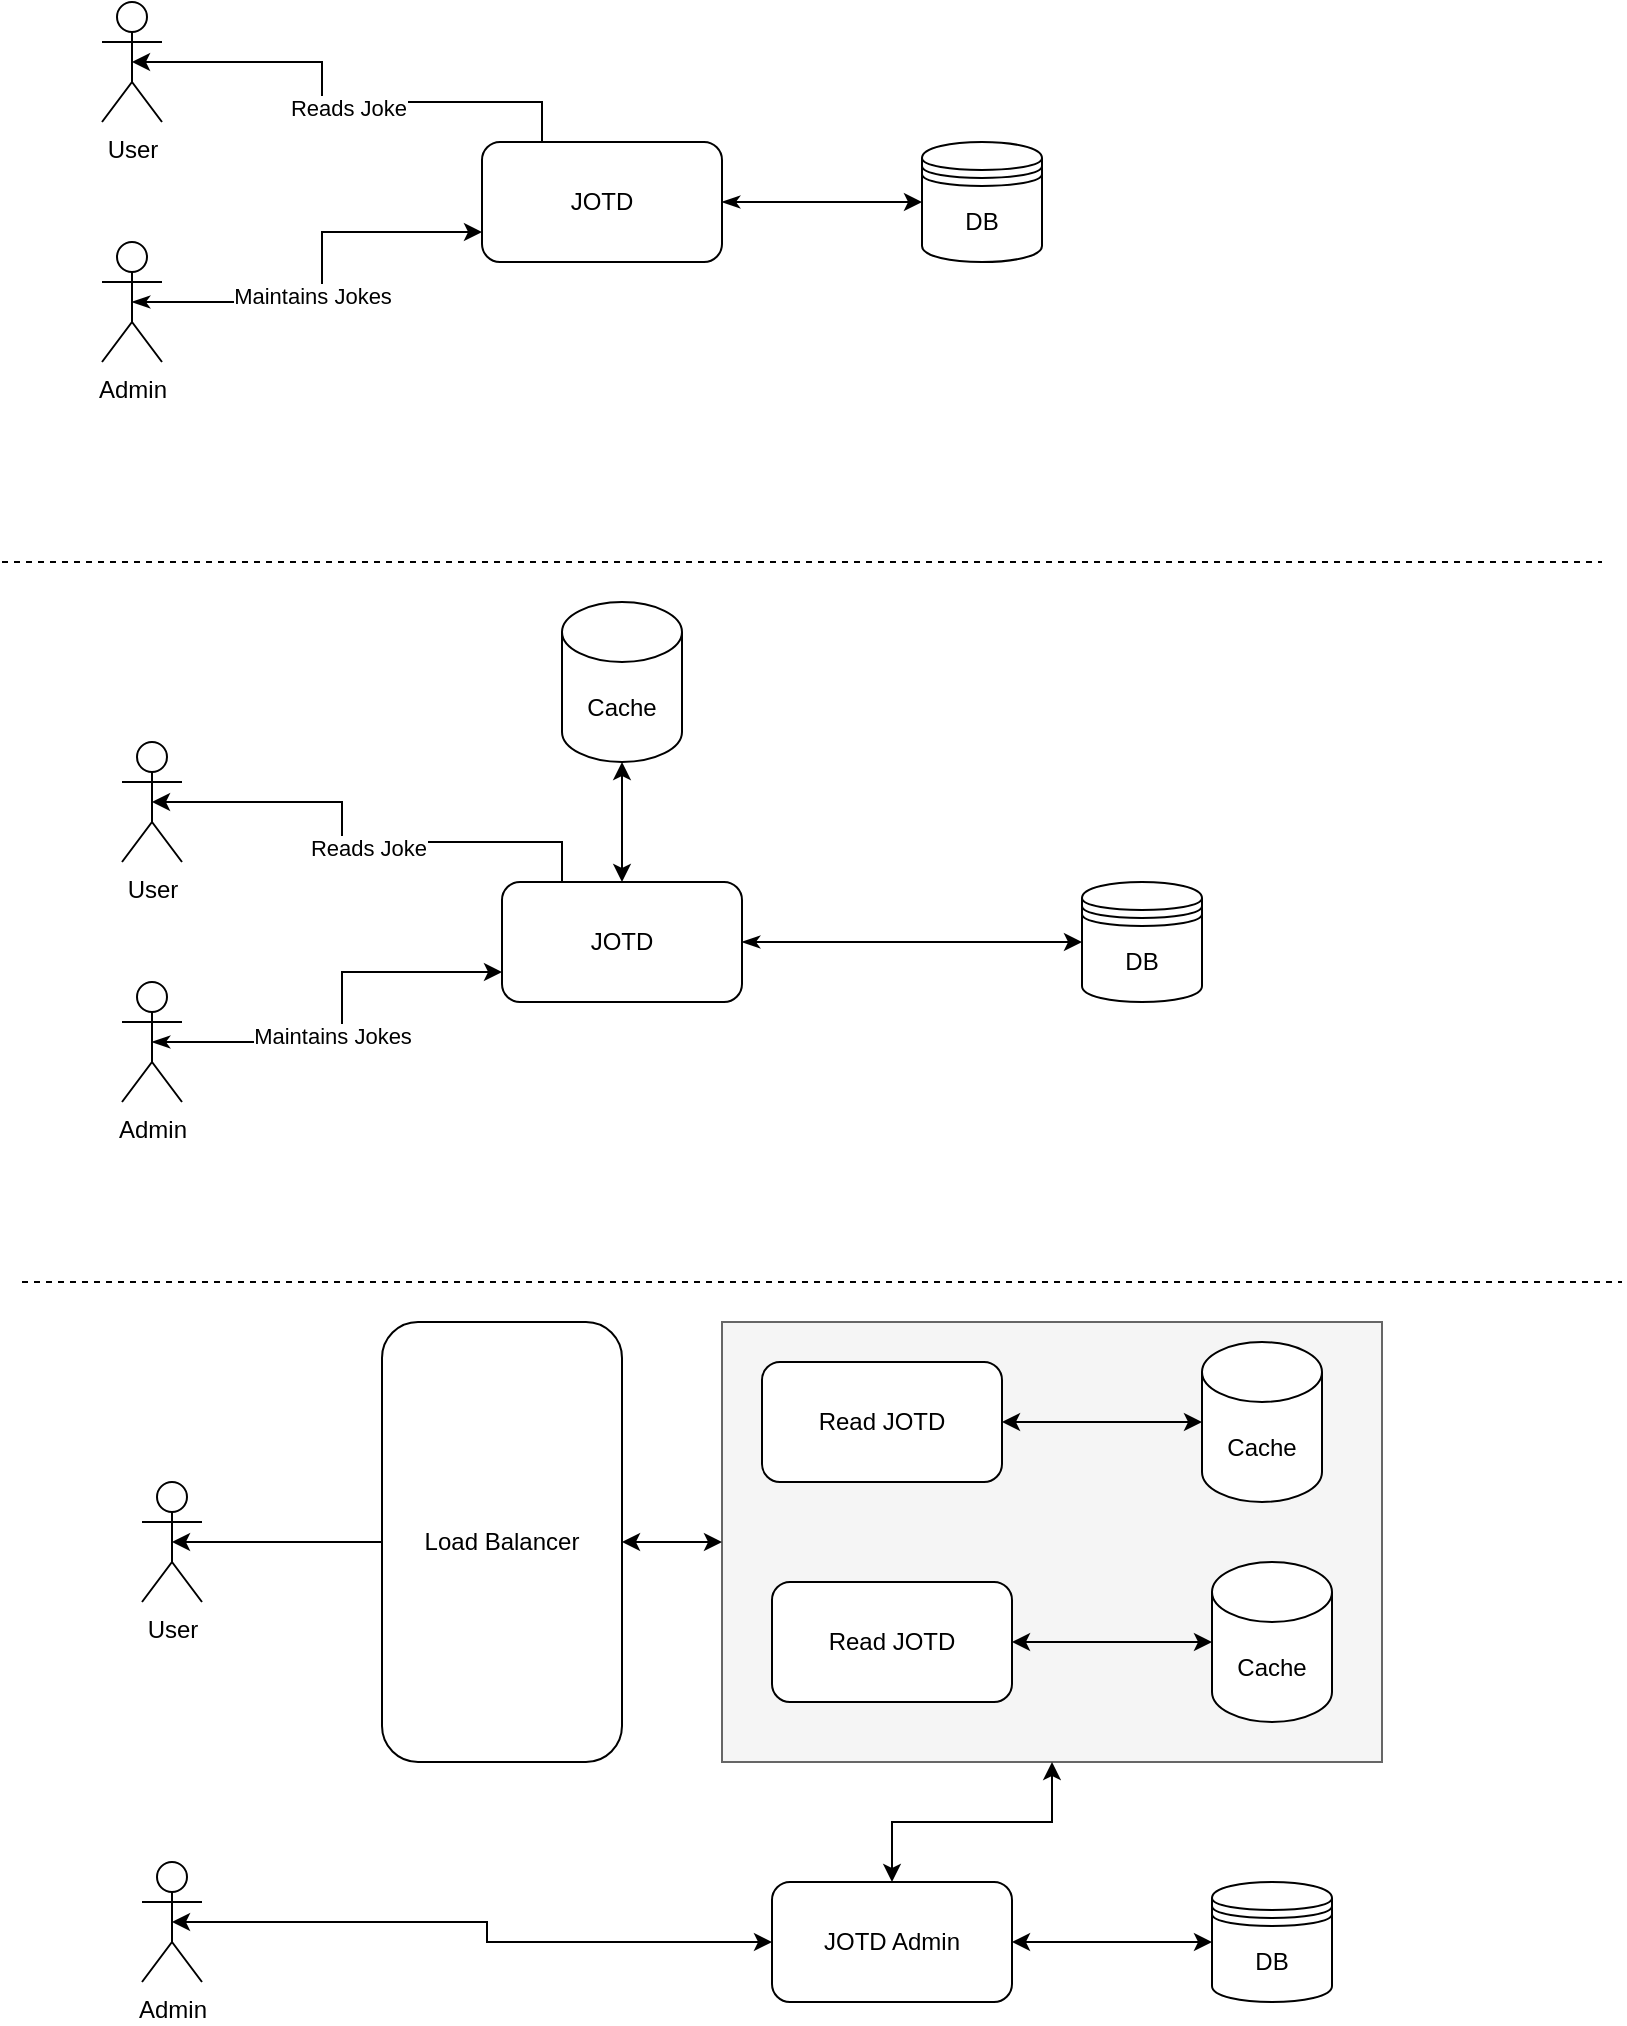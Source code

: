 <mxfile version="24.7.17">
  <diagram name="Current" id="gAfq713w-tOX-155D2GU">
    <mxGraphModel dx="1434" dy="738" grid="1" gridSize="10" guides="1" tooltips="1" connect="1" arrows="1" fold="1" page="1" pageScale="1" pageWidth="850" pageHeight="1100" math="0" shadow="0">
      <root>
        <mxCell id="0" />
        <mxCell id="1" parent="0" />
        <mxCell id="vl1iALryFg6FQF2gkpKz-39" value="" style="rounded=0;whiteSpace=wrap;html=1;fillColor=#f5f5f5;fontColor=#333333;strokeColor=#666666;" vertex="1" parent="1">
          <mxGeometry x="390" y="740" width="330" height="220" as="geometry" />
        </mxCell>
        <mxCell id="vl1iALryFg6FQF2gkpKz-2" value="User" style="shape=umlActor;verticalLabelPosition=bottom;verticalAlign=top;html=1;outlineConnect=0;" vertex="1" parent="1">
          <mxGeometry x="80" y="80" width="30" height="60" as="geometry" />
        </mxCell>
        <mxCell id="vl1iALryFg6FQF2gkpKz-13" style="edgeStyle=orthogonalEdgeStyle;rounded=0;orthogonalLoop=1;jettySize=auto;html=1;exitX=0.5;exitY=0.5;exitDx=0;exitDy=0;exitPerimeter=0;entryX=0;entryY=0.75;entryDx=0;entryDy=0;startArrow=classicThin;startFill=1;" edge="1" parent="1" source="vl1iALryFg6FQF2gkpKz-3" target="vl1iALryFg6FQF2gkpKz-9">
          <mxGeometry relative="1" as="geometry" />
        </mxCell>
        <mxCell id="vl1iALryFg6FQF2gkpKz-16" value="Maintains Jokes" style="edgeLabel;html=1;align=center;verticalAlign=middle;resizable=0;points=[];" vertex="1" connectable="0" parent="vl1iALryFg6FQF2gkpKz-13">
          <mxGeometry x="-0.143" y="3" relative="1" as="geometry">
            <mxPoint as="offset" />
          </mxGeometry>
        </mxCell>
        <mxCell id="vl1iALryFg6FQF2gkpKz-3" value="Admin" style="shape=umlActor;verticalLabelPosition=bottom;verticalAlign=top;html=1;outlineConnect=0;" vertex="1" parent="1">
          <mxGeometry x="80" y="200" width="30" height="60" as="geometry" />
        </mxCell>
        <mxCell id="vl1iALryFg6FQF2gkpKz-5" value="DB" style="shape=datastore;whiteSpace=wrap;html=1;" vertex="1" parent="1">
          <mxGeometry x="490" y="150" width="60" height="60" as="geometry" />
        </mxCell>
        <mxCell id="vl1iALryFg6FQF2gkpKz-14" style="edgeStyle=orthogonalEdgeStyle;rounded=0;orthogonalLoop=1;jettySize=auto;html=1;exitX=1;exitY=0.5;exitDx=0;exitDy=0;entryX=0;entryY=0.5;entryDx=0;entryDy=0;startArrow=classicThin;startFill=1;" edge="1" parent="1" source="vl1iALryFg6FQF2gkpKz-9" target="vl1iALryFg6FQF2gkpKz-5">
          <mxGeometry relative="1" as="geometry" />
        </mxCell>
        <mxCell id="vl1iALryFg6FQF2gkpKz-9" value="JOTD" style="rounded=1;whiteSpace=wrap;html=1;" vertex="1" parent="1">
          <mxGeometry x="270" y="150" width="120" height="60" as="geometry" />
        </mxCell>
        <mxCell id="vl1iALryFg6FQF2gkpKz-12" style="edgeStyle=orthogonalEdgeStyle;rounded=0;orthogonalLoop=1;jettySize=auto;html=1;exitX=0.25;exitY=0;exitDx=0;exitDy=0;entryX=0.5;entryY=0.5;entryDx=0;entryDy=0;entryPerimeter=0;" edge="1" parent="1" source="vl1iALryFg6FQF2gkpKz-9" target="vl1iALryFg6FQF2gkpKz-2">
          <mxGeometry relative="1" as="geometry">
            <Array as="points">
              <mxPoint x="300" y="130" />
              <mxPoint x="190" y="130" />
              <mxPoint x="190" y="110" />
            </Array>
          </mxGeometry>
        </mxCell>
        <mxCell id="vl1iALryFg6FQF2gkpKz-15" value="Reads Joke" style="edgeLabel;html=1;align=center;verticalAlign=middle;resizable=0;points=[];" vertex="1" connectable="0" parent="vl1iALryFg6FQF2gkpKz-12">
          <mxGeometry x="-0.045" y="3" relative="1" as="geometry">
            <mxPoint as="offset" />
          </mxGeometry>
        </mxCell>
        <mxCell id="vl1iALryFg6FQF2gkpKz-17" value="" style="endArrow=none;dashed=1;html=1;rounded=0;" edge="1" parent="1">
          <mxGeometry width="50" height="50" relative="1" as="geometry">
            <mxPoint x="30" y="360" as="sourcePoint" />
            <mxPoint x="830" y="360" as="targetPoint" />
          </mxGeometry>
        </mxCell>
        <mxCell id="vl1iALryFg6FQF2gkpKz-18" value="User" style="shape=umlActor;verticalLabelPosition=bottom;verticalAlign=top;html=1;outlineConnect=0;" vertex="1" parent="1">
          <mxGeometry x="90" y="450" width="30" height="60" as="geometry" />
        </mxCell>
        <mxCell id="vl1iALryFg6FQF2gkpKz-19" style="edgeStyle=orthogonalEdgeStyle;rounded=0;orthogonalLoop=1;jettySize=auto;html=1;exitX=0.5;exitY=0.5;exitDx=0;exitDy=0;exitPerimeter=0;entryX=0;entryY=0.75;entryDx=0;entryDy=0;startArrow=classicThin;startFill=1;" edge="1" parent="1" source="vl1iALryFg6FQF2gkpKz-21" target="vl1iALryFg6FQF2gkpKz-24">
          <mxGeometry relative="1" as="geometry" />
        </mxCell>
        <mxCell id="vl1iALryFg6FQF2gkpKz-20" value="Maintains Jokes" style="edgeLabel;html=1;align=center;verticalAlign=middle;resizable=0;points=[];" vertex="1" connectable="0" parent="vl1iALryFg6FQF2gkpKz-19">
          <mxGeometry x="-0.143" y="3" relative="1" as="geometry">
            <mxPoint as="offset" />
          </mxGeometry>
        </mxCell>
        <mxCell id="vl1iALryFg6FQF2gkpKz-21" value="Admin" style="shape=umlActor;verticalLabelPosition=bottom;verticalAlign=top;html=1;outlineConnect=0;" vertex="1" parent="1">
          <mxGeometry x="90" y="570" width="30" height="60" as="geometry" />
        </mxCell>
        <mxCell id="vl1iALryFg6FQF2gkpKz-22" value="DB" style="shape=datastore;whiteSpace=wrap;html=1;" vertex="1" parent="1">
          <mxGeometry x="570" y="520" width="60" height="60" as="geometry" />
        </mxCell>
        <mxCell id="vl1iALryFg6FQF2gkpKz-23" style="edgeStyle=orthogonalEdgeStyle;rounded=0;orthogonalLoop=1;jettySize=auto;html=1;exitX=1;exitY=0.5;exitDx=0;exitDy=0;entryX=0;entryY=0.5;entryDx=0;entryDy=0;startArrow=classicThin;startFill=1;" edge="1" parent="1" source="vl1iALryFg6FQF2gkpKz-24" target="vl1iALryFg6FQF2gkpKz-22">
          <mxGeometry relative="1" as="geometry" />
        </mxCell>
        <mxCell id="vl1iALryFg6FQF2gkpKz-24" value="JOTD" style="rounded=1;whiteSpace=wrap;html=1;" vertex="1" parent="1">
          <mxGeometry x="280" y="520" width="120" height="60" as="geometry" />
        </mxCell>
        <mxCell id="vl1iALryFg6FQF2gkpKz-25" style="edgeStyle=orthogonalEdgeStyle;rounded=0;orthogonalLoop=1;jettySize=auto;html=1;exitX=0.25;exitY=0;exitDx=0;exitDy=0;entryX=0.5;entryY=0.5;entryDx=0;entryDy=0;entryPerimeter=0;" edge="1" parent="1" source="vl1iALryFg6FQF2gkpKz-24" target="vl1iALryFg6FQF2gkpKz-18">
          <mxGeometry relative="1" as="geometry">
            <Array as="points">
              <mxPoint x="310" y="500" />
              <mxPoint x="200" y="500" />
              <mxPoint x="200" y="480" />
            </Array>
          </mxGeometry>
        </mxCell>
        <mxCell id="vl1iALryFg6FQF2gkpKz-26" value="Reads Joke" style="edgeLabel;html=1;align=center;verticalAlign=middle;resizable=0;points=[];" vertex="1" connectable="0" parent="vl1iALryFg6FQF2gkpKz-25">
          <mxGeometry x="-0.045" y="3" relative="1" as="geometry">
            <mxPoint as="offset" />
          </mxGeometry>
        </mxCell>
        <mxCell id="vl1iALryFg6FQF2gkpKz-27" value="Cache" style="shape=cylinder3;whiteSpace=wrap;html=1;boundedLbl=1;backgroundOutline=1;size=15;" vertex="1" parent="1">
          <mxGeometry x="310" y="380" width="60" height="80" as="geometry" />
        </mxCell>
        <mxCell id="vl1iALryFg6FQF2gkpKz-28" style="edgeStyle=orthogonalEdgeStyle;rounded=0;orthogonalLoop=1;jettySize=auto;html=1;exitX=0.5;exitY=0;exitDx=0;exitDy=0;entryX=0.5;entryY=1;entryDx=0;entryDy=0;entryPerimeter=0;startArrow=classic;startFill=1;" edge="1" parent="1" source="vl1iALryFg6FQF2gkpKz-24" target="vl1iALryFg6FQF2gkpKz-27">
          <mxGeometry relative="1" as="geometry" />
        </mxCell>
        <mxCell id="vl1iALryFg6FQF2gkpKz-31" value="" style="endArrow=none;dashed=1;html=1;rounded=0;" edge="1" parent="1">
          <mxGeometry width="50" height="50" relative="1" as="geometry">
            <mxPoint x="40" y="720" as="sourcePoint" />
            <mxPoint x="840" y="720" as="targetPoint" />
          </mxGeometry>
        </mxCell>
        <mxCell id="vl1iALryFg6FQF2gkpKz-32" value="Read JOTD" style="rounded=1;whiteSpace=wrap;html=1;" vertex="1" parent="1">
          <mxGeometry x="410" y="760" width="120" height="60" as="geometry" />
        </mxCell>
        <mxCell id="vl1iALryFg6FQF2gkpKz-33" value="Cache" style="shape=cylinder3;whiteSpace=wrap;html=1;boundedLbl=1;backgroundOutline=1;size=15;" vertex="1" parent="1">
          <mxGeometry x="630" y="750" width="60" height="80" as="geometry" />
        </mxCell>
        <mxCell id="vl1iALryFg6FQF2gkpKz-34" style="edgeStyle=orthogonalEdgeStyle;rounded=0;orthogonalLoop=1;jettySize=auto;html=1;exitX=1;exitY=0.5;exitDx=0;exitDy=0;entryX=0;entryY=0.5;entryDx=0;entryDy=0;entryPerimeter=0;startArrow=classic;startFill=1;" edge="1" parent="1" source="vl1iALryFg6FQF2gkpKz-32" target="vl1iALryFg6FQF2gkpKz-33">
          <mxGeometry relative="1" as="geometry" />
        </mxCell>
        <mxCell id="vl1iALryFg6FQF2gkpKz-35" value="Read JOTD" style="rounded=1;whiteSpace=wrap;html=1;" vertex="1" parent="1">
          <mxGeometry x="415" y="870" width="120" height="60" as="geometry" />
        </mxCell>
        <mxCell id="vl1iALryFg6FQF2gkpKz-36" value="Cache" style="shape=cylinder3;whiteSpace=wrap;html=1;boundedLbl=1;backgroundOutline=1;size=15;" vertex="1" parent="1">
          <mxGeometry x="635" y="860" width="60" height="80" as="geometry" />
        </mxCell>
        <mxCell id="vl1iALryFg6FQF2gkpKz-37" style="edgeStyle=orthogonalEdgeStyle;rounded=0;orthogonalLoop=1;jettySize=auto;html=1;exitX=1;exitY=0.5;exitDx=0;exitDy=0;entryX=0;entryY=0.5;entryDx=0;entryDy=0;entryPerimeter=0;startArrow=classic;startFill=1;" edge="1" parent="1" source="vl1iALryFg6FQF2gkpKz-35" target="vl1iALryFg6FQF2gkpKz-36">
          <mxGeometry relative="1" as="geometry" />
        </mxCell>
        <mxCell id="vl1iALryFg6FQF2gkpKz-42" style="edgeStyle=orthogonalEdgeStyle;rounded=0;orthogonalLoop=1;jettySize=auto;html=1;exitX=1;exitY=0.5;exitDx=0;exitDy=0;entryX=0;entryY=0.5;entryDx=0;entryDy=0;startArrow=classic;startFill=1;" edge="1" parent="1" source="vl1iALryFg6FQF2gkpKz-41" target="vl1iALryFg6FQF2gkpKz-39">
          <mxGeometry relative="1" as="geometry" />
        </mxCell>
        <mxCell id="vl1iALryFg6FQF2gkpKz-41" value="Load Balancer" style="rounded=1;whiteSpace=wrap;html=1;" vertex="1" parent="1">
          <mxGeometry x="220" y="740" width="120" height="220" as="geometry" />
        </mxCell>
        <mxCell id="vl1iALryFg6FQF2gkpKz-44" style="edgeStyle=orthogonalEdgeStyle;rounded=0;orthogonalLoop=1;jettySize=auto;html=1;exitX=0.5;exitY=0.5;exitDx=0;exitDy=0;exitPerimeter=0;entryX=0;entryY=0.5;entryDx=0;entryDy=0;startArrow=classic;startFill=1;endArrow=none;endFill=0;" edge="1" parent="1" source="vl1iALryFg6FQF2gkpKz-43" target="vl1iALryFg6FQF2gkpKz-41">
          <mxGeometry relative="1" as="geometry" />
        </mxCell>
        <mxCell id="vl1iALryFg6FQF2gkpKz-43" value="User" style="shape=umlActor;verticalLabelPosition=bottom;verticalAlign=top;html=1;outlineConnect=0;" vertex="1" parent="1">
          <mxGeometry x="100" y="820" width="30" height="60" as="geometry" />
        </mxCell>
        <mxCell id="vl1iALryFg6FQF2gkpKz-46" style="edgeStyle=orthogonalEdgeStyle;rounded=0;orthogonalLoop=1;jettySize=auto;html=1;exitX=0.5;exitY=0;exitDx=0;exitDy=0;entryX=0.5;entryY=1;entryDx=0;entryDy=0;startArrow=classic;startFill=1;" edge="1" parent="1" source="vl1iALryFg6FQF2gkpKz-45" target="vl1iALryFg6FQF2gkpKz-39">
          <mxGeometry relative="1" as="geometry" />
        </mxCell>
        <mxCell id="vl1iALryFg6FQF2gkpKz-48" style="edgeStyle=orthogonalEdgeStyle;rounded=0;orthogonalLoop=1;jettySize=auto;html=1;exitX=1;exitY=0.5;exitDx=0;exitDy=0;entryX=0;entryY=0.5;entryDx=0;entryDy=0;startArrow=classic;startFill=1;" edge="1" parent="1" source="vl1iALryFg6FQF2gkpKz-45" target="vl1iALryFg6FQF2gkpKz-47">
          <mxGeometry relative="1" as="geometry" />
        </mxCell>
        <mxCell id="vl1iALryFg6FQF2gkpKz-45" value="JOTD Admin" style="rounded=1;whiteSpace=wrap;html=1;" vertex="1" parent="1">
          <mxGeometry x="415" y="1020" width="120" height="60" as="geometry" />
        </mxCell>
        <mxCell id="vl1iALryFg6FQF2gkpKz-47" value="DB" style="shape=datastore;whiteSpace=wrap;html=1;" vertex="1" parent="1">
          <mxGeometry x="635" y="1020" width="60" height="60" as="geometry" />
        </mxCell>
        <mxCell id="vl1iALryFg6FQF2gkpKz-50" style="edgeStyle=orthogonalEdgeStyle;rounded=0;orthogonalLoop=1;jettySize=auto;html=1;exitX=0.5;exitY=0.5;exitDx=0;exitDy=0;exitPerimeter=0;startArrow=classic;startFill=1;" edge="1" parent="1" source="vl1iALryFg6FQF2gkpKz-49" target="vl1iALryFg6FQF2gkpKz-45">
          <mxGeometry relative="1" as="geometry" />
        </mxCell>
        <mxCell id="vl1iALryFg6FQF2gkpKz-49" value="Admin" style="shape=umlActor;verticalLabelPosition=bottom;verticalAlign=top;html=1;outlineConnect=0;" vertex="1" parent="1">
          <mxGeometry x="100" y="1010" width="30" height="60" as="geometry" />
        </mxCell>
      </root>
    </mxGraphModel>
  </diagram>
</mxfile>
